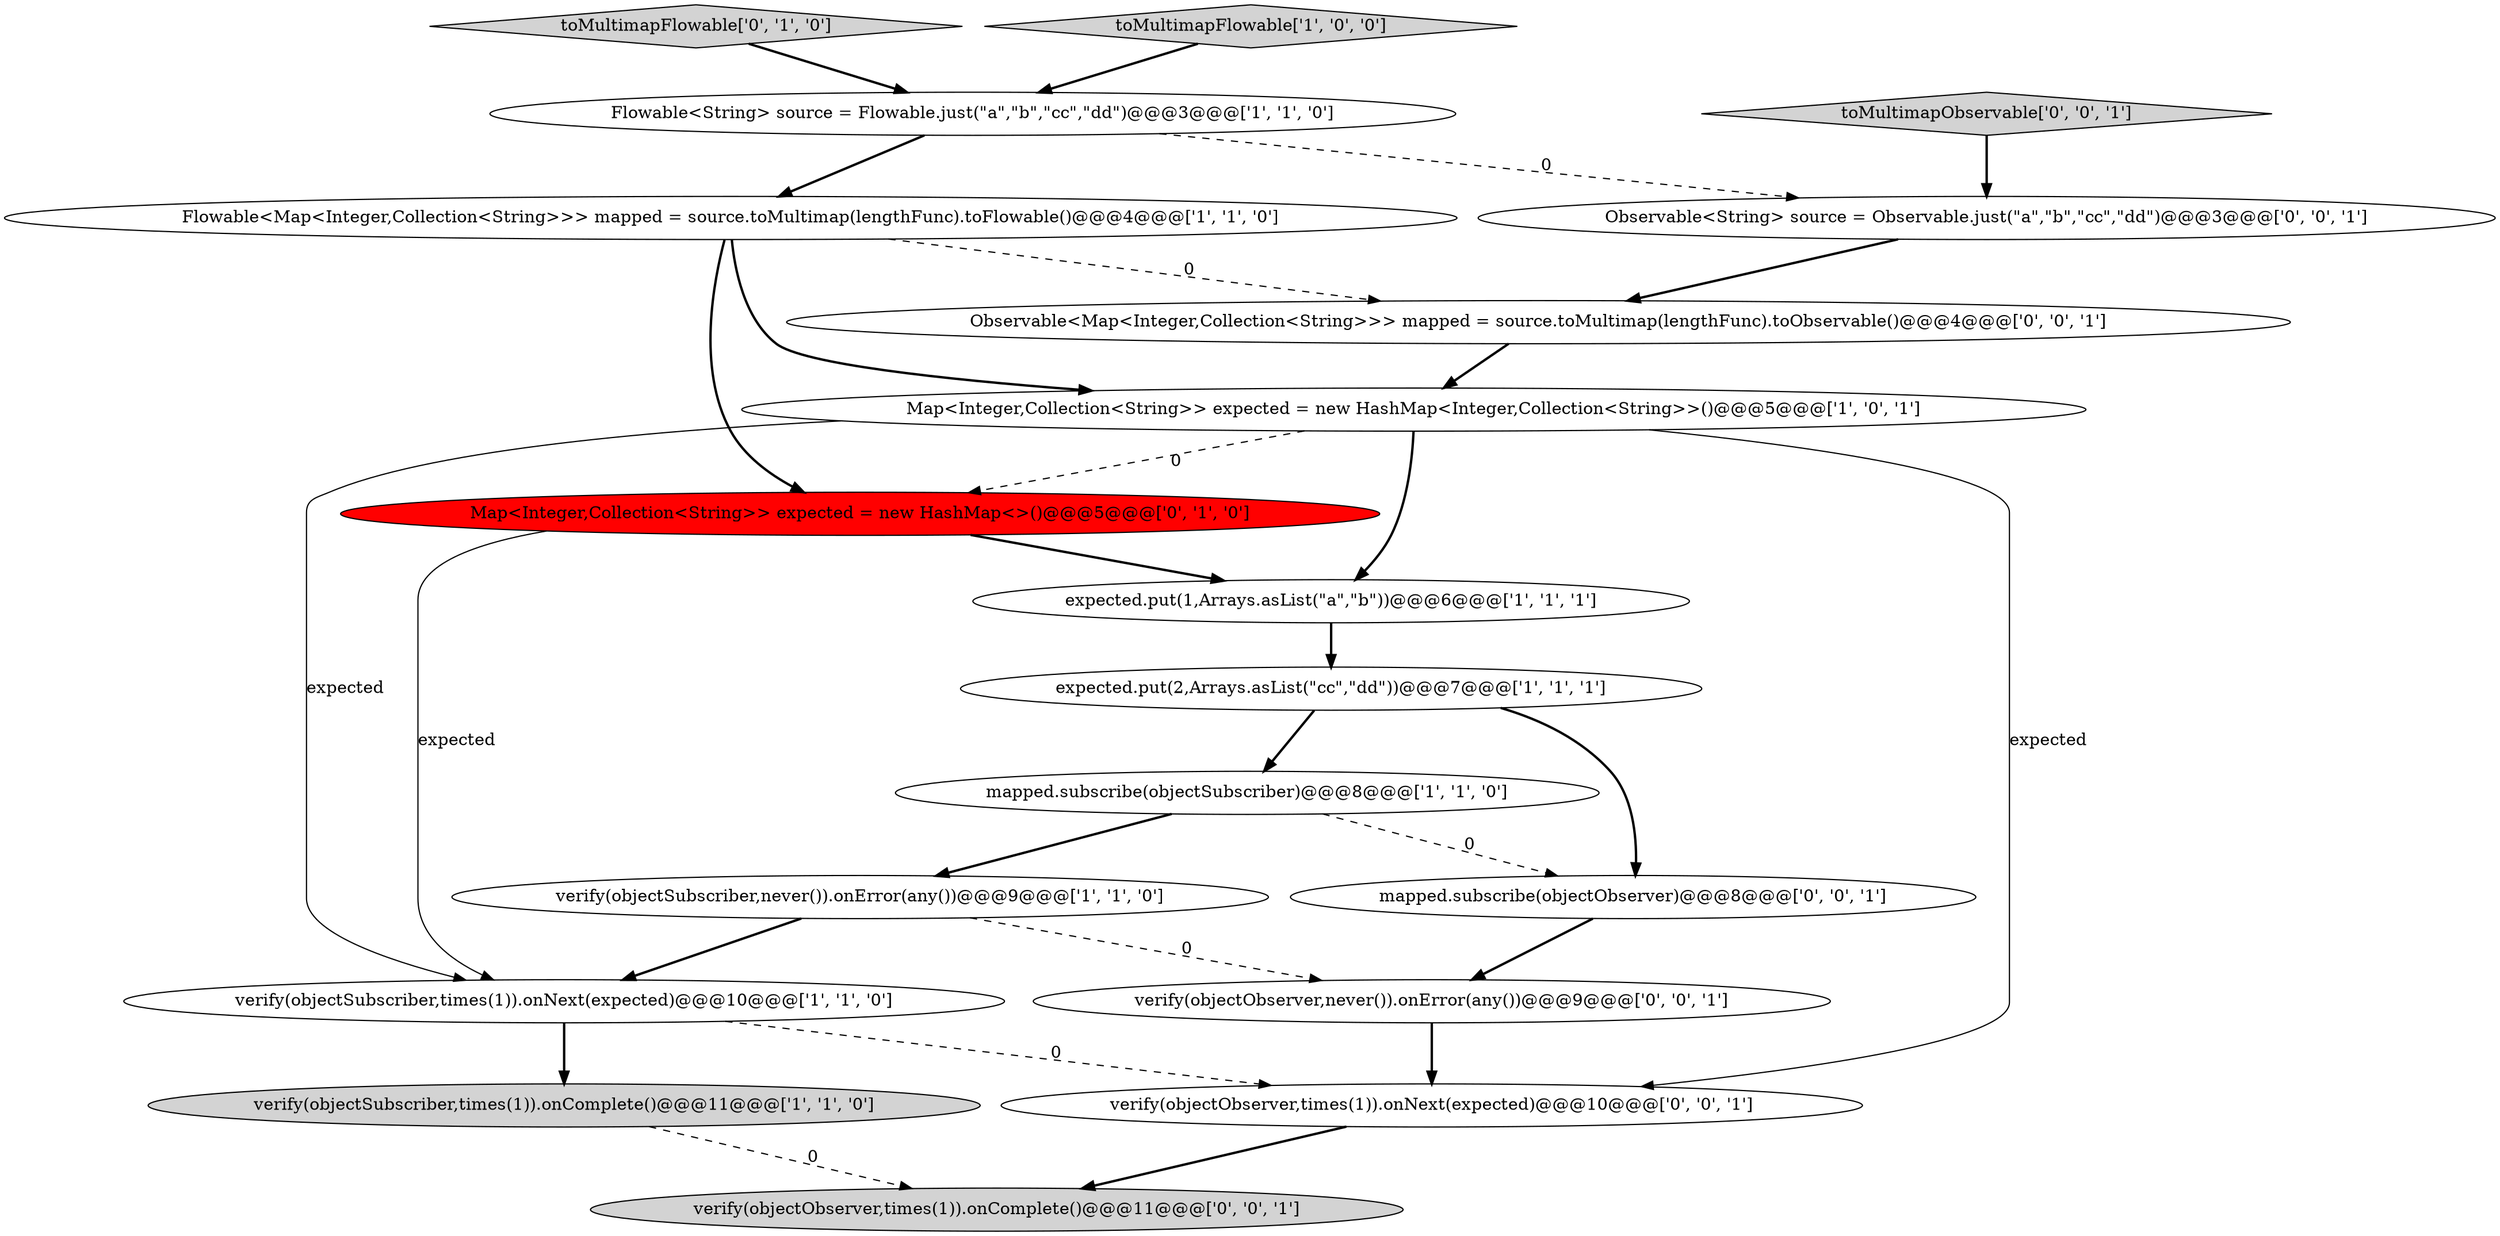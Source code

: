 digraph {
1 [style = filled, label = "expected.put(1,Arrays.asList(\"a\",\"b\"))@@@6@@@['1', '1', '1']", fillcolor = white, shape = ellipse image = "AAA0AAABBB1BBB"];
2 [style = filled, label = "Map<Integer,Collection<String>> expected = new HashMap<Integer,Collection<String>>()@@@5@@@['1', '0', '1']", fillcolor = white, shape = ellipse image = "AAA0AAABBB1BBB"];
4 [style = filled, label = "verify(objectSubscriber,times(1)).onComplete()@@@11@@@['1', '1', '0']", fillcolor = lightgray, shape = ellipse image = "AAA0AAABBB1BBB"];
12 [style = filled, label = "verify(objectObserver,never()).onError(any())@@@9@@@['0', '0', '1']", fillcolor = white, shape = ellipse image = "AAA0AAABBB3BBB"];
0 [style = filled, label = "Flowable<String> source = Flowable.just(\"a\",\"b\",\"cc\",\"dd\")@@@3@@@['1', '1', '0']", fillcolor = white, shape = ellipse image = "AAA0AAABBB1BBB"];
6 [style = filled, label = "mapped.subscribe(objectSubscriber)@@@8@@@['1', '1', '0']", fillcolor = white, shape = ellipse image = "AAA0AAABBB1BBB"];
7 [style = filled, label = "verify(objectSubscriber,never()).onError(any())@@@9@@@['1', '1', '0']", fillcolor = white, shape = ellipse image = "AAA0AAABBB1BBB"];
5 [style = filled, label = "verify(objectSubscriber,times(1)).onNext(expected)@@@10@@@['1', '1', '0']", fillcolor = white, shape = ellipse image = "AAA0AAABBB1BBB"];
9 [style = filled, label = "Flowable<Map<Integer,Collection<String>>> mapped = source.toMultimap(lengthFunc).toFlowable()@@@4@@@['1', '1', '0']", fillcolor = white, shape = ellipse image = "AAA0AAABBB1BBB"];
10 [style = filled, label = "Map<Integer,Collection<String>> expected = new HashMap<>()@@@5@@@['0', '1', '0']", fillcolor = red, shape = ellipse image = "AAA1AAABBB2BBB"];
13 [style = filled, label = "Observable<String> source = Observable.just(\"a\",\"b\",\"cc\",\"dd\")@@@3@@@['0', '0', '1']", fillcolor = white, shape = ellipse image = "AAA0AAABBB3BBB"];
14 [style = filled, label = "verify(objectObserver,times(1)).onComplete()@@@11@@@['0', '0', '1']", fillcolor = lightgray, shape = ellipse image = "AAA0AAABBB3BBB"];
18 [style = filled, label = "verify(objectObserver,times(1)).onNext(expected)@@@10@@@['0', '0', '1']", fillcolor = white, shape = ellipse image = "AAA0AAABBB3BBB"];
15 [style = filled, label = "toMultimapObservable['0', '0', '1']", fillcolor = lightgray, shape = diamond image = "AAA0AAABBB3BBB"];
17 [style = filled, label = "mapped.subscribe(objectObserver)@@@8@@@['0', '0', '1']", fillcolor = white, shape = ellipse image = "AAA0AAABBB3BBB"];
11 [style = filled, label = "toMultimapFlowable['0', '1', '0']", fillcolor = lightgray, shape = diamond image = "AAA0AAABBB2BBB"];
8 [style = filled, label = "toMultimapFlowable['1', '0', '0']", fillcolor = lightgray, shape = diamond image = "AAA0AAABBB1BBB"];
3 [style = filled, label = "expected.put(2,Arrays.asList(\"cc\",\"dd\"))@@@7@@@['1', '1', '1']", fillcolor = white, shape = ellipse image = "AAA0AAABBB1BBB"];
16 [style = filled, label = "Observable<Map<Integer,Collection<String>>> mapped = source.toMultimap(lengthFunc).toObservable()@@@4@@@['0', '0', '1']", fillcolor = white, shape = ellipse image = "AAA0AAABBB3BBB"];
0->9 [style = bold, label=""];
15->13 [style = bold, label=""];
9->16 [style = dashed, label="0"];
9->2 [style = bold, label=""];
2->1 [style = bold, label=""];
1->3 [style = bold, label=""];
2->5 [style = solid, label="expected"];
3->6 [style = bold, label=""];
6->17 [style = dashed, label="0"];
9->10 [style = bold, label=""];
16->2 [style = bold, label=""];
5->18 [style = dashed, label="0"];
13->16 [style = bold, label=""];
2->10 [style = dashed, label="0"];
10->5 [style = solid, label="expected"];
8->0 [style = bold, label=""];
7->5 [style = bold, label=""];
11->0 [style = bold, label=""];
17->12 [style = bold, label=""];
5->4 [style = bold, label=""];
0->13 [style = dashed, label="0"];
12->18 [style = bold, label=""];
7->12 [style = dashed, label="0"];
3->17 [style = bold, label=""];
4->14 [style = dashed, label="0"];
6->7 [style = bold, label=""];
10->1 [style = bold, label=""];
2->18 [style = solid, label="expected"];
18->14 [style = bold, label=""];
}
